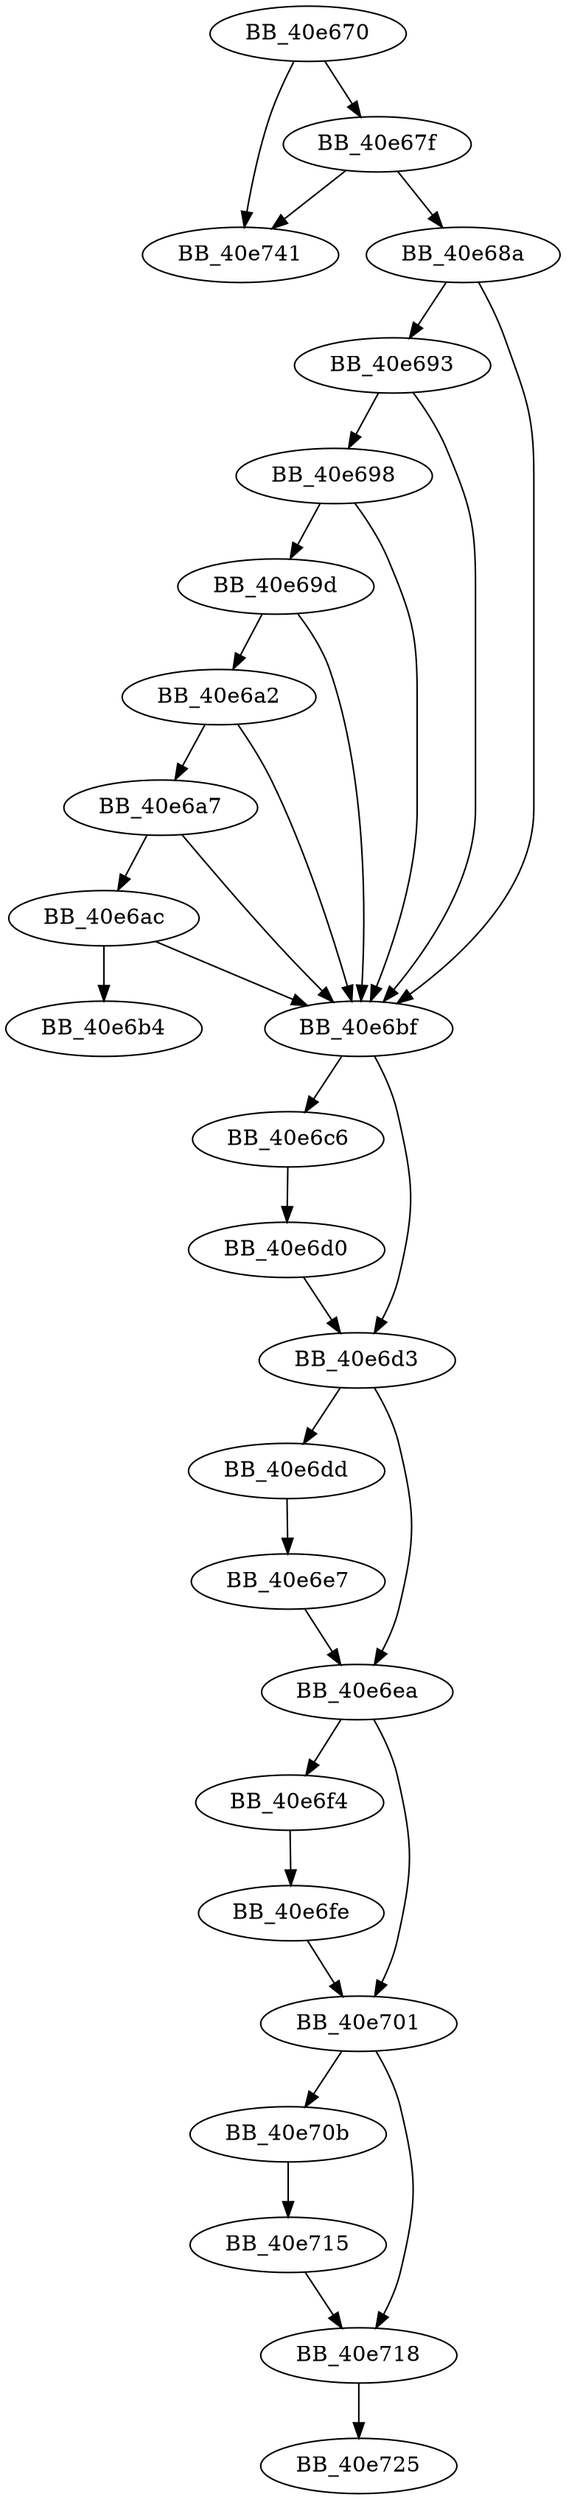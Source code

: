 DiGraph sub_40E670{
BB_40e670->BB_40e67f
BB_40e670->BB_40e741
BB_40e67f->BB_40e68a
BB_40e67f->BB_40e741
BB_40e68a->BB_40e693
BB_40e68a->BB_40e6bf
BB_40e693->BB_40e698
BB_40e693->BB_40e6bf
BB_40e698->BB_40e69d
BB_40e698->BB_40e6bf
BB_40e69d->BB_40e6a2
BB_40e69d->BB_40e6bf
BB_40e6a2->BB_40e6a7
BB_40e6a2->BB_40e6bf
BB_40e6a7->BB_40e6ac
BB_40e6a7->BB_40e6bf
BB_40e6ac->BB_40e6b4
BB_40e6ac->BB_40e6bf
BB_40e6bf->BB_40e6c6
BB_40e6bf->BB_40e6d3
BB_40e6c6->BB_40e6d0
BB_40e6d0->BB_40e6d3
BB_40e6d3->BB_40e6dd
BB_40e6d3->BB_40e6ea
BB_40e6dd->BB_40e6e7
BB_40e6e7->BB_40e6ea
BB_40e6ea->BB_40e6f4
BB_40e6ea->BB_40e701
BB_40e6f4->BB_40e6fe
BB_40e6fe->BB_40e701
BB_40e701->BB_40e70b
BB_40e701->BB_40e718
BB_40e70b->BB_40e715
BB_40e715->BB_40e718
BB_40e718->BB_40e725
}
